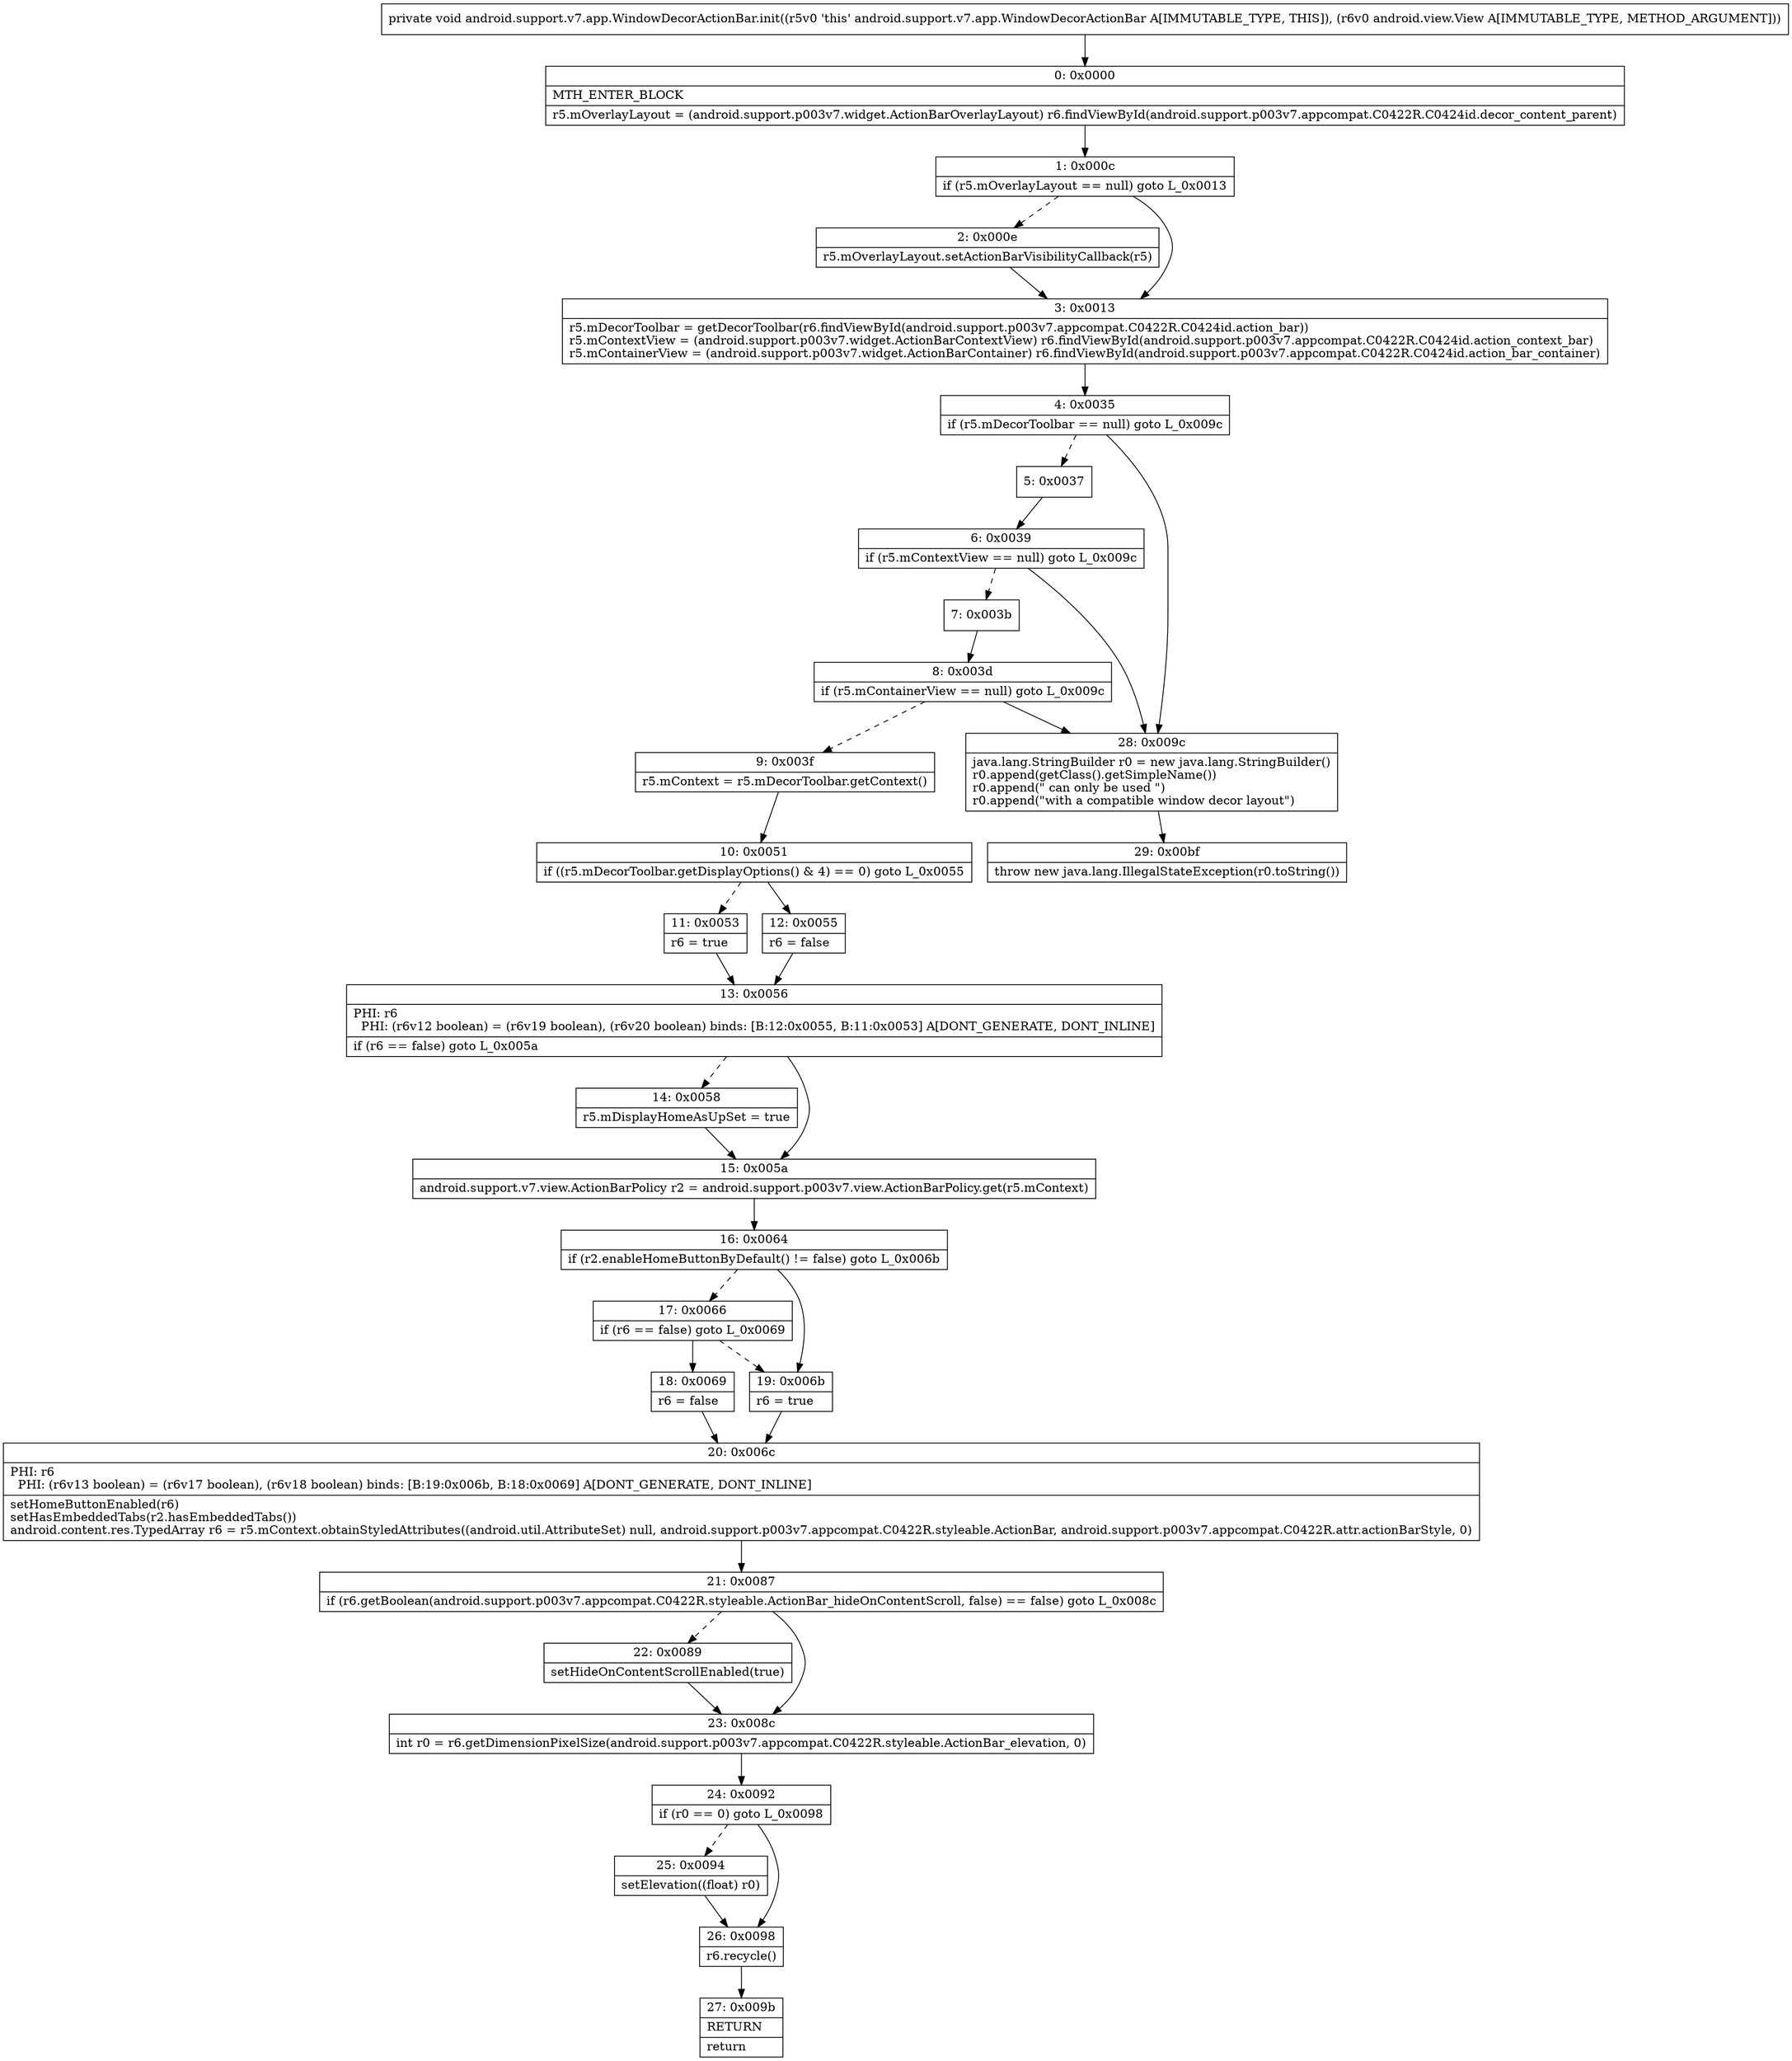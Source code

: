 digraph "CFG forandroid.support.v7.app.WindowDecorActionBar.init(Landroid\/view\/View;)V" {
Node_0 [shape=record,label="{0\:\ 0x0000|MTH_ENTER_BLOCK\l|r5.mOverlayLayout = (android.support.p003v7.widget.ActionBarOverlayLayout) r6.findViewById(android.support.p003v7.appcompat.C0422R.C0424id.decor_content_parent)\l}"];
Node_1 [shape=record,label="{1\:\ 0x000c|if (r5.mOverlayLayout == null) goto L_0x0013\l}"];
Node_2 [shape=record,label="{2\:\ 0x000e|r5.mOverlayLayout.setActionBarVisibilityCallback(r5)\l}"];
Node_3 [shape=record,label="{3\:\ 0x0013|r5.mDecorToolbar = getDecorToolbar(r6.findViewById(android.support.p003v7.appcompat.C0422R.C0424id.action_bar))\lr5.mContextView = (android.support.p003v7.widget.ActionBarContextView) r6.findViewById(android.support.p003v7.appcompat.C0422R.C0424id.action_context_bar)\lr5.mContainerView = (android.support.p003v7.widget.ActionBarContainer) r6.findViewById(android.support.p003v7.appcompat.C0422R.C0424id.action_bar_container)\l}"];
Node_4 [shape=record,label="{4\:\ 0x0035|if (r5.mDecorToolbar == null) goto L_0x009c\l}"];
Node_5 [shape=record,label="{5\:\ 0x0037}"];
Node_6 [shape=record,label="{6\:\ 0x0039|if (r5.mContextView == null) goto L_0x009c\l}"];
Node_7 [shape=record,label="{7\:\ 0x003b}"];
Node_8 [shape=record,label="{8\:\ 0x003d|if (r5.mContainerView == null) goto L_0x009c\l}"];
Node_9 [shape=record,label="{9\:\ 0x003f|r5.mContext = r5.mDecorToolbar.getContext()\l}"];
Node_10 [shape=record,label="{10\:\ 0x0051|if ((r5.mDecorToolbar.getDisplayOptions() & 4) == 0) goto L_0x0055\l}"];
Node_11 [shape=record,label="{11\:\ 0x0053|r6 = true\l}"];
Node_12 [shape=record,label="{12\:\ 0x0055|r6 = false\l}"];
Node_13 [shape=record,label="{13\:\ 0x0056|PHI: r6 \l  PHI: (r6v12 boolean) = (r6v19 boolean), (r6v20 boolean) binds: [B:12:0x0055, B:11:0x0053] A[DONT_GENERATE, DONT_INLINE]\l|if (r6 == false) goto L_0x005a\l}"];
Node_14 [shape=record,label="{14\:\ 0x0058|r5.mDisplayHomeAsUpSet = true\l}"];
Node_15 [shape=record,label="{15\:\ 0x005a|android.support.v7.view.ActionBarPolicy r2 = android.support.p003v7.view.ActionBarPolicy.get(r5.mContext)\l}"];
Node_16 [shape=record,label="{16\:\ 0x0064|if (r2.enableHomeButtonByDefault() != false) goto L_0x006b\l}"];
Node_17 [shape=record,label="{17\:\ 0x0066|if (r6 == false) goto L_0x0069\l}"];
Node_18 [shape=record,label="{18\:\ 0x0069|r6 = false\l}"];
Node_19 [shape=record,label="{19\:\ 0x006b|r6 = true\l}"];
Node_20 [shape=record,label="{20\:\ 0x006c|PHI: r6 \l  PHI: (r6v13 boolean) = (r6v17 boolean), (r6v18 boolean) binds: [B:19:0x006b, B:18:0x0069] A[DONT_GENERATE, DONT_INLINE]\l|setHomeButtonEnabled(r6)\lsetHasEmbeddedTabs(r2.hasEmbeddedTabs())\landroid.content.res.TypedArray r6 = r5.mContext.obtainStyledAttributes((android.util.AttributeSet) null, android.support.p003v7.appcompat.C0422R.styleable.ActionBar, android.support.p003v7.appcompat.C0422R.attr.actionBarStyle, 0)\l}"];
Node_21 [shape=record,label="{21\:\ 0x0087|if (r6.getBoolean(android.support.p003v7.appcompat.C0422R.styleable.ActionBar_hideOnContentScroll, false) == false) goto L_0x008c\l}"];
Node_22 [shape=record,label="{22\:\ 0x0089|setHideOnContentScrollEnabled(true)\l}"];
Node_23 [shape=record,label="{23\:\ 0x008c|int r0 = r6.getDimensionPixelSize(android.support.p003v7.appcompat.C0422R.styleable.ActionBar_elevation, 0)\l}"];
Node_24 [shape=record,label="{24\:\ 0x0092|if (r0 == 0) goto L_0x0098\l}"];
Node_25 [shape=record,label="{25\:\ 0x0094|setElevation((float) r0)\l}"];
Node_26 [shape=record,label="{26\:\ 0x0098|r6.recycle()\l}"];
Node_27 [shape=record,label="{27\:\ 0x009b|RETURN\l|return\l}"];
Node_28 [shape=record,label="{28\:\ 0x009c|java.lang.StringBuilder r0 = new java.lang.StringBuilder()\lr0.append(getClass().getSimpleName())\lr0.append(\" can only be used \")\lr0.append(\"with a compatible window decor layout\")\l}"];
Node_29 [shape=record,label="{29\:\ 0x00bf|throw new java.lang.IllegalStateException(r0.toString())\l}"];
MethodNode[shape=record,label="{private void android.support.v7.app.WindowDecorActionBar.init((r5v0 'this' android.support.v7.app.WindowDecorActionBar A[IMMUTABLE_TYPE, THIS]), (r6v0 android.view.View A[IMMUTABLE_TYPE, METHOD_ARGUMENT])) }"];
MethodNode -> Node_0;
Node_0 -> Node_1;
Node_1 -> Node_2[style=dashed];
Node_1 -> Node_3;
Node_2 -> Node_3;
Node_3 -> Node_4;
Node_4 -> Node_5[style=dashed];
Node_4 -> Node_28;
Node_5 -> Node_6;
Node_6 -> Node_7[style=dashed];
Node_6 -> Node_28;
Node_7 -> Node_8;
Node_8 -> Node_9[style=dashed];
Node_8 -> Node_28;
Node_9 -> Node_10;
Node_10 -> Node_11[style=dashed];
Node_10 -> Node_12;
Node_11 -> Node_13;
Node_12 -> Node_13;
Node_13 -> Node_14[style=dashed];
Node_13 -> Node_15;
Node_14 -> Node_15;
Node_15 -> Node_16;
Node_16 -> Node_17[style=dashed];
Node_16 -> Node_19;
Node_17 -> Node_18;
Node_17 -> Node_19[style=dashed];
Node_18 -> Node_20;
Node_19 -> Node_20;
Node_20 -> Node_21;
Node_21 -> Node_22[style=dashed];
Node_21 -> Node_23;
Node_22 -> Node_23;
Node_23 -> Node_24;
Node_24 -> Node_25[style=dashed];
Node_24 -> Node_26;
Node_25 -> Node_26;
Node_26 -> Node_27;
Node_28 -> Node_29;
}

